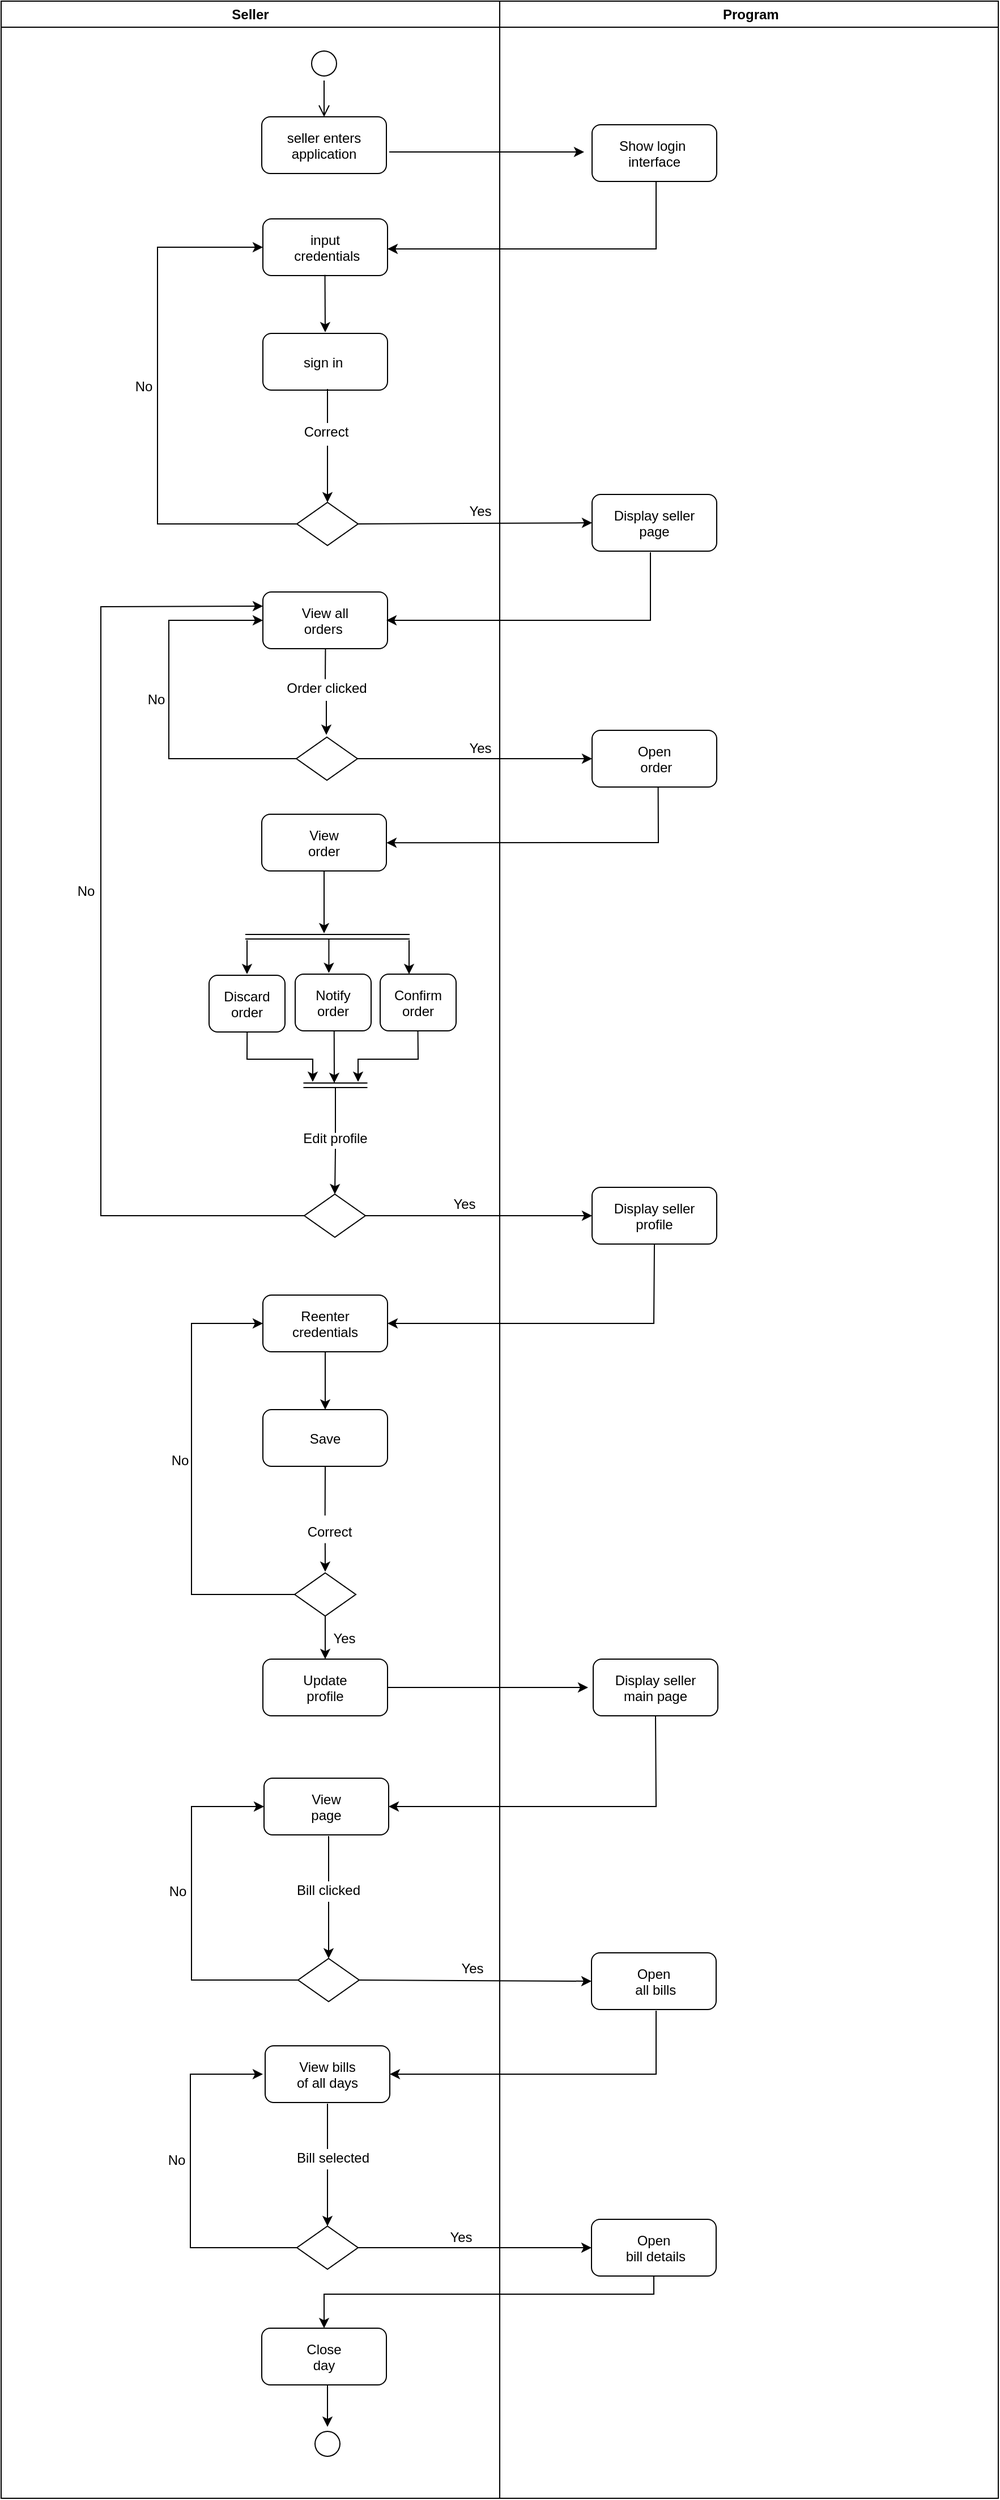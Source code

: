 <mxfile version="17.5.0" type="device"><diagram name="Page-1" id="e7e014a7-5840-1c2e-5031-d8a46d1fe8dd"><mxGraphModel dx="716" dy="377" grid="1" gridSize="10" guides="1" tooltips="1" connect="1" arrows="1" fold="1" page="1" pageScale="1" pageWidth="1169" pageHeight="826" background="none" math="0" shadow="0"><root><mxCell id="0"/><mxCell id="1" parent="0"/><mxCell id="xSm_11VZfhnSOHCc_txF-41" value="Seller" style="swimlane;whiteSpace=wrap" vertex="1" parent="1"><mxGeometry x="1052" y="128" width="440" height="2202" as="geometry"/></mxCell><mxCell id="xSm_11VZfhnSOHCc_txF-42" value="" style="ellipse;shape=startState;" vertex="1" parent="xSm_11VZfhnSOHCc_txF-41"><mxGeometry x="270" y="40" width="30" height="30" as="geometry"/></mxCell><mxCell id="xSm_11VZfhnSOHCc_txF-43" value="" style="edgeStyle=elbowEdgeStyle;elbow=horizontal;verticalAlign=bottom;endArrow=open;endSize=8;endFill=1;rounded=0" edge="1" parent="xSm_11VZfhnSOHCc_txF-41" source="xSm_11VZfhnSOHCc_txF-42" target="xSm_11VZfhnSOHCc_txF-44"><mxGeometry x="100" y="40" as="geometry"><mxPoint x="115" y="110" as="targetPoint"/></mxGeometry></mxCell><mxCell id="xSm_11VZfhnSOHCc_txF-44" value="seller enters&#10;application" style="rounded=1;" vertex="1" parent="xSm_11VZfhnSOHCc_txF-41"><mxGeometry x="230" y="102" width="110" height="50" as="geometry"/></mxCell><mxCell id="xSm_11VZfhnSOHCc_txF-45" value="" style="endArrow=classic;html=1;rounded=0;jumpSize=0;" edge="1" parent="xSm_11VZfhnSOHCc_txF-41"><mxGeometry width="50" height="50" relative="1" as="geometry"><mxPoint x="342.5" y="133" as="sourcePoint"/><mxPoint x="514.5" y="133" as="targetPoint"/></mxGeometry></mxCell><mxCell id="xSm_11VZfhnSOHCc_txF-46" value="input&#10; credentials" style="rounded=1;" vertex="1" parent="xSm_11VZfhnSOHCc_txF-41"><mxGeometry x="231" y="192" width="110" height="50" as="geometry"/></mxCell><mxCell id="xSm_11VZfhnSOHCc_txF-50" value="View all&#10;orders " style="rounded=1;" vertex="1" parent="xSm_11VZfhnSOHCc_txF-41"><mxGeometry x="231" y="521" width="110" height="50" as="geometry"/></mxCell><mxCell id="xSm_11VZfhnSOHCc_txF-51" value="" style="rhombus;whiteSpace=wrap;html=1;rounded=0;" vertex="1" parent="xSm_11VZfhnSOHCc_txF-41"><mxGeometry x="260.5" y="649" width="54" height="38" as="geometry"/></mxCell><mxCell id="xSm_11VZfhnSOHCc_txF-52" value="Order clicked" style="text;html=1;strokeColor=none;fillColor=none;align=center;verticalAlign=middle;whiteSpace=wrap;rounded=0;" vertex="1" parent="xSm_11VZfhnSOHCc_txF-41"><mxGeometry x="204" y="591" width="167" height="30" as="geometry"/></mxCell><mxCell id="xSm_11VZfhnSOHCc_txF-59" value="View &#10;order" style="rounded=1;" vertex="1" parent="xSm_11VZfhnSOHCc_txF-41"><mxGeometry x="230" y="717" width="110" height="50" as="geometry"/></mxCell><mxCell id="xSm_11VZfhnSOHCc_txF-62" value="Reenter&#10;credentials" style="rounded=1;" vertex="1" parent="xSm_11VZfhnSOHCc_txF-41"><mxGeometry x="231" y="1141" width="110" height="50" as="geometry"/></mxCell><mxCell id="xSm_11VZfhnSOHCc_txF-67" value="Correct" style="text;html=1;strokeColor=none;fillColor=none;align=center;verticalAlign=middle;whiteSpace=wrap;rounded=0;" vertex="1" parent="xSm_11VZfhnSOHCc_txF-41"><mxGeometry x="160" y="1335" width="260" height="30" as="geometry"/></mxCell><mxCell id="xSm_11VZfhnSOHCc_txF-68" value="" style="rhombus;whiteSpace=wrap;html=1;rounded=0;" vertex="1" parent="xSm_11VZfhnSOHCc_txF-41"><mxGeometry x="267.5" y="1052" width="54" height="38" as="geometry"/></mxCell><mxCell id="xSm_11VZfhnSOHCc_txF-71" value="" style="rhombus;whiteSpace=wrap;html=1;rounded=0;" vertex="1" parent="xSm_11VZfhnSOHCc_txF-41"><mxGeometry x="259" y="1386" width="54" height="38" as="geometry"/></mxCell><mxCell id="xSm_11VZfhnSOHCc_txF-86" value="" style="ellipse;shape=startState;" vertex="1" parent="xSm_11VZfhnSOHCc_txF-41"><mxGeometry x="273" y="2139" width="30" height="30" as="geometry"/></mxCell><mxCell id="xSm_11VZfhnSOHCc_txF-135" value="" style="rhombus;whiteSpace=wrap;html=1;rounded=0;" vertex="1" parent="xSm_11VZfhnSOHCc_txF-41"><mxGeometry x="261" y="442" width="54" height="38" as="geometry"/></mxCell><mxCell id="xSm_11VZfhnSOHCc_txF-138" value="Correct" style="text;html=1;strokeColor=none;fillColor=none;align=center;verticalAlign=middle;whiteSpace=wrap;rounded=0;" vertex="1" parent="xSm_11VZfhnSOHCc_txF-41"><mxGeometry x="257" y="365" width="60" height="30" as="geometry"/></mxCell><mxCell id="xSm_11VZfhnSOHCc_txF-143" value="" style="endArrow=classic;html=1;rounded=0;exitX=0;exitY=0.5;exitDx=0;exitDy=0;entryX=0;entryY=0.5;entryDx=0;entryDy=0;" edge="1" parent="xSm_11VZfhnSOHCc_txF-41" source="xSm_11VZfhnSOHCc_txF-135" target="xSm_11VZfhnSOHCc_txF-46"><mxGeometry width="50" height="50" relative="1" as="geometry"><mxPoint x="248" y="462" as="sourcePoint"/><mxPoint x="138" y="212" as="targetPoint"/><Array as="points"><mxPoint x="138" y="461"/><mxPoint x="138" y="217"/></Array></mxGeometry></mxCell><mxCell id="xSm_11VZfhnSOHCc_txF-107" value="" style="endArrow=none;html=1;rounded=0;jumpSize=0;entryX=0.52;entryY=1.043;entryDx=0;entryDy=0;entryPerimeter=0;" edge="1" parent="xSm_11VZfhnSOHCc_txF-41"><mxGeometry width="50" height="50" relative="1" as="geometry"><mxPoint x="286.02" y="597.85" as="sourcePoint"/><mxPoint x="286.22" y="571.0" as="targetPoint"/></mxGeometry></mxCell><mxCell id="xSm_11VZfhnSOHCc_txF-147" value="" style="endArrow=classic;html=1;rounded=0;exitX=0;exitY=0.5;exitDx=0;exitDy=0;entryX=0;entryY=0.5;entryDx=0;entryDy=0;" edge="1" parent="xSm_11VZfhnSOHCc_txF-41" source="xSm_11VZfhnSOHCc_txF-51" target="xSm_11VZfhnSOHCc_txF-50"><mxGeometry width="50" height="50" relative="1" as="geometry"><mxPoint x="428" y="572" as="sourcePoint"/><mxPoint x="148" y="542" as="targetPoint"/><Array as="points"><mxPoint x="148" y="668"/><mxPoint x="148" y="546"/></Array></mxGeometry></mxCell><mxCell id="xSm_11VZfhnSOHCc_txF-169" value="" style="endArrow=classic;html=1;rounded=0;exitX=0;exitY=0.5;exitDx=0;exitDy=0;entryX=0;entryY=0.25;entryDx=0;entryDy=0;" edge="1" parent="xSm_11VZfhnSOHCc_txF-41" source="xSm_11VZfhnSOHCc_txF-68" target="xSm_11VZfhnSOHCc_txF-50"><mxGeometry width="50" height="50" relative="1" as="geometry"><mxPoint x="238" y="1082" as="sourcePoint"/><mxPoint x="88" y="552" as="targetPoint"/><Array as="points"><mxPoint x="88" y="1071"/><mxPoint x="88" y="534"/></Array></mxGeometry></mxCell><mxCell id="xSm_11VZfhnSOHCc_txF-93" value="Save" style="rounded=1;" vertex="1" parent="xSm_11VZfhnSOHCc_txF-41"><mxGeometry x="231" y="1242" width="110" height="50" as="geometry"/></mxCell><mxCell id="xSm_11VZfhnSOHCc_txF-172" value="" style="endArrow=classic;html=1;rounded=0;exitX=0.5;exitY=1;exitDx=0;exitDy=0;entryX=0.5;entryY=0;entryDx=0;entryDy=0;" edge="1" parent="xSm_11VZfhnSOHCc_txF-41" source="xSm_11VZfhnSOHCc_txF-62" target="xSm_11VZfhnSOHCc_txF-93"><mxGeometry width="50" height="50" relative="1" as="geometry"><mxPoint x="418" y="1252" as="sourcePoint"/><mxPoint x="468" y="1202" as="targetPoint"/></mxGeometry></mxCell><mxCell id="xSm_11VZfhnSOHCc_txF-174" value="" style="endArrow=none;html=1;rounded=0;entryX=0.5;entryY=1;entryDx=0;entryDy=0;exitX=0.484;exitY=0.014;exitDx=0;exitDy=0;exitPerimeter=0;" edge="1" parent="xSm_11VZfhnSOHCc_txF-41" source="xSm_11VZfhnSOHCc_txF-67" target="xSm_11VZfhnSOHCc_txF-93"><mxGeometry width="50" height="50" relative="1" as="geometry"><mxPoint x="318" y="1422" as="sourcePoint"/><mxPoint x="368" y="1372" as="targetPoint"/></mxGeometry></mxCell><mxCell id="xSm_11VZfhnSOHCc_txF-175" value="" style="endArrow=classic;html=1;rounded=0;exitX=0;exitY=0.5;exitDx=0;exitDy=0;entryX=0;entryY=0.5;entryDx=0;entryDy=0;" edge="1" parent="xSm_11VZfhnSOHCc_txF-41" source="xSm_11VZfhnSOHCc_txF-71" target="xSm_11VZfhnSOHCc_txF-62"><mxGeometry width="50" height="50" relative="1" as="geometry"><mxPoint x="248" y="1402" as="sourcePoint"/><mxPoint x="168" y="1162" as="targetPoint"/><Array as="points"><mxPoint x="168" y="1405"/><mxPoint x="168" y="1166"/></Array></mxGeometry></mxCell><mxCell id="xSm_11VZfhnSOHCc_txF-95" value="Update&#10;profile" style="rounded=1;" vertex="1" parent="xSm_11VZfhnSOHCc_txF-41"><mxGeometry x="231" y="1462" width="110" height="50" as="geometry"/></mxCell><mxCell id="xSm_11VZfhnSOHCc_txF-177" value="" style="endArrow=classic;html=1;rounded=0;exitX=0.5;exitY=1;exitDx=0;exitDy=0;entryX=0.5;entryY=0;entryDx=0;entryDy=0;" edge="1" parent="xSm_11VZfhnSOHCc_txF-41" source="xSm_11VZfhnSOHCc_txF-71" target="xSm_11VZfhnSOHCc_txF-95"><mxGeometry width="50" height="50" relative="1" as="geometry"><mxPoint x="458" y="1542" as="sourcePoint"/><mxPoint x="508" y="1492" as="targetPoint"/></mxGeometry></mxCell><mxCell id="xSm_11VZfhnSOHCc_txF-187" value="" style="rhombus;whiteSpace=wrap;html=1;rounded=0;" vertex="1" parent="xSm_11VZfhnSOHCc_txF-41"><mxGeometry x="262" y="1726" width="54" height="38" as="geometry"/></mxCell><mxCell id="xSm_11VZfhnSOHCc_txF-205" value="View bills&#10;of all days" style="rounded=1;" vertex="1" parent="xSm_11VZfhnSOHCc_txF-41"><mxGeometry x="233" y="1803" width="110" height="50" as="geometry"/></mxCell><mxCell id="xSm_11VZfhnSOHCc_txF-214" value="Close&#10;day" style="rounded=1;" vertex="1" parent="xSm_11VZfhnSOHCc_txF-41"><mxGeometry x="230" y="2052" width="110" height="50" as="geometry"/></mxCell><mxCell id="xSm_11VZfhnSOHCc_txF-87" value=" Program" style="swimlane;whiteSpace=wrap;startSize=23;" vertex="1" parent="1"><mxGeometry x="1492" y="128" width="440" height="2202" as="geometry"/></mxCell><mxCell id="xSm_11VZfhnSOHCc_txF-88" value="Show login &#10;interface" style="rounded=1;" vertex="1" parent="xSm_11VZfhnSOHCc_txF-87"><mxGeometry x="81.5" y="109" width="110" height="50" as="geometry"/></mxCell><mxCell id="xSm_11VZfhnSOHCc_txF-89" value="" style="endArrow=classic;html=1;rounded=0;jumpSize=0;edgeStyle=orthogonalEdgeStyle;entryX=1;entryY=0.53;entryDx=0;entryDy=0;entryPerimeter=0;" edge="1" parent="xSm_11VZfhnSOHCc_txF-87" target="xSm_11VZfhnSOHCc_txF-46"><mxGeometry width="50" height="50" relative="1" as="geometry"><mxPoint x="147.5" y="159" as="sourcePoint"/><mxPoint x="-89" y="219" as="targetPoint"/><Array as="points"><mxPoint x="138" y="159"/><mxPoint x="138" y="219"/></Array></mxGeometry></mxCell><mxCell id="xSm_11VZfhnSOHCc_txF-90" value="Display seller&#10;page" style="rounded=1;" vertex="1" parent="xSm_11VZfhnSOHCc_txF-87"><mxGeometry x="81.5" y="435" width="110" height="50" as="geometry"/></mxCell><mxCell id="xSm_11VZfhnSOHCc_txF-179" value="Display seller&#10;main page" style="rounded=1;" vertex="1" parent="xSm_11VZfhnSOHCc_txF-87"><mxGeometry x="82.5" y="1462" width="110" height="50" as="geometry"/></mxCell><mxCell id="xSm_11VZfhnSOHCc_txF-180" style="edgeStyle=orthogonalEdgeStyle;rounded=0;orthogonalLoop=1;jettySize=auto;html=1;exitX=0.5;exitY=1;exitDx=0;exitDy=0;" edge="1" parent="xSm_11VZfhnSOHCc_txF-87" source="xSm_11VZfhnSOHCc_txF-179" target="xSm_11VZfhnSOHCc_txF-179"><mxGeometry relative="1" as="geometry"/></mxCell><mxCell id="xSm_11VZfhnSOHCc_txF-188" value="Open&#10; all bills" style="rounded=1;" vertex="1" parent="xSm_11VZfhnSOHCc_txF-87"><mxGeometry x="81" y="1721" width="110" height="50" as="geometry"/></mxCell><mxCell id="xSm_11VZfhnSOHCc_txF-209" value="Open&#10; bill details" style="rounded=1;" vertex="1" parent="xSm_11VZfhnSOHCc_txF-87"><mxGeometry x="81" y="1956" width="110" height="50" as="geometry"/></mxCell><mxCell id="xSm_11VZfhnSOHCc_txF-96" value="" style="endArrow=classic;html=1;rounded=0;jumpSize=0;exitX=0.516;exitY=0.987;exitDx=0;exitDy=0;exitPerimeter=0;" edge="1" parent="1"><mxGeometry width="50" height="50" relative="1" as="geometry"><mxPoint x="1337.76" y="369.35" as="sourcePoint"/><mxPoint x="1338" y="420" as="targetPoint"/></mxGeometry></mxCell><mxCell id="xSm_11VZfhnSOHCc_txF-103" value="" style="endArrow=classic;html=1;rounded=0;jumpSize=0;entryX=0.991;entryY=0.6;entryDx=0;entryDy=0;entryPerimeter=0;" edge="1" parent="1"><mxGeometry width="50" height="50" relative="1" as="geometry"><mxPoint x="1625" y="614" as="sourcePoint"/><mxPoint x="1392.01" y="674" as="targetPoint"/><Array as="points"><mxPoint x="1625" y="674"/></Array></mxGeometry></mxCell><mxCell id="xSm_11VZfhnSOHCc_txF-106" value="" style="endArrow=classic;html=1;rounded=0;jumpSize=0;entryX=0.5;entryY=0;entryDx=0;entryDy=0;" edge="1" parent="1"><mxGeometry width="50" height="50" relative="1" as="geometry"><mxPoint x="1339" y="745" as="sourcePoint"/><mxPoint x="1339.0" y="775" as="targetPoint"/></mxGeometry></mxCell><mxCell id="xSm_11VZfhnSOHCc_txF-108" value="" style="endArrow=classic;html=1;rounded=0;jumpSize=0;exitX=1;exitY=0.5;exitDx=0;exitDy=0;entryX=0;entryY=0.5;entryDx=0;entryDy=0;" edge="1" parent="1" source="xSm_11VZfhnSOHCc_txF-51" target="xSm_11VZfhnSOHCc_txF-145"><mxGeometry width="50" height="50" relative="1" as="geometry"><mxPoint x="1452" y="870" as="sourcePoint"/><mxPoint x="1571.3" y="909.05" as="targetPoint"/></mxGeometry></mxCell><mxCell id="xSm_11VZfhnSOHCc_txF-109" value="" style="endArrow=classic;html=1;rounded=0;jumpSize=0;entryX=0.991;entryY=0.463;entryDx=0;entryDy=0;entryPerimeter=0;exitX=0.53;exitY=0.995;exitDx=0;exitDy=0;exitPerimeter=0;" edge="1" parent="1"><mxGeometry width="50" height="50" relative="1" as="geometry"><mxPoint x="1631.8" y="820.75" as="sourcePoint"/><mxPoint x="1392.01" y="870.15" as="targetPoint"/><Array as="points"><mxPoint x="1632" y="870"/></Array></mxGeometry></mxCell><mxCell id="xSm_11VZfhnSOHCc_txF-120" value="" style="endArrow=classic;html=1;rounded=0;jumpSize=0;exitX=0.469;exitY=1.093;exitDx=0;exitDy=0;exitPerimeter=0;" edge="1" parent="1"><mxGeometry width="50" height="50" relative="1" as="geometry"><mxPoint x="1337.94" y="1487.79" as="sourcePoint"/><mxPoint x="1338" y="1513" as="targetPoint"/></mxGeometry></mxCell><mxCell id="xSm_11VZfhnSOHCc_txF-133" value="sign in " style="rounded=1;" vertex="1" parent="1"><mxGeometry x="1283" y="421" width="110" height="50" as="geometry"/></mxCell><mxCell id="xSm_11VZfhnSOHCc_txF-134" value="" style="endArrow=classic;html=1;rounded=0;jumpSize=0;entryX=0.5;entryY=0;entryDx=0;entryDy=0;" edge="1" parent="1" target="xSm_11VZfhnSOHCc_txF-135"><mxGeometry width="50" height="50" relative="1" as="geometry"><mxPoint x="1340" y="520" as="sourcePoint"/><mxPoint x="1340" y="520" as="targetPoint"/></mxGeometry></mxCell><mxCell id="xSm_11VZfhnSOHCc_txF-140" value="" style="endArrow=none;html=1;rounded=0;" edge="1" parent="1"><mxGeometry width="50" height="50" relative="1" as="geometry"><mxPoint x="1340" y="470" as="sourcePoint"/><mxPoint x="1340" y="500" as="targetPoint"/></mxGeometry></mxCell><mxCell id="xSm_11VZfhnSOHCc_txF-141" value="" style="endArrow=classic;html=1;rounded=0;exitX=1;exitY=0.5;exitDx=0;exitDy=0;entryX=0;entryY=0.5;entryDx=0;entryDy=0;" edge="1" parent="1" source="xSm_11VZfhnSOHCc_txF-135" target="xSm_11VZfhnSOHCc_txF-90"><mxGeometry width="50" height="50" relative="1" as="geometry"><mxPoint x="1630" y="520" as="sourcePoint"/><mxPoint x="1520" y="600" as="targetPoint"/></mxGeometry></mxCell><mxCell id="xSm_11VZfhnSOHCc_txF-142" value="Yes" style="text;html=1;strokeColor=none;fillColor=none;align=center;verticalAlign=middle;whiteSpace=wrap;rounded=0;" vertex="1" parent="1"><mxGeometry x="1445" y="563" width="60" height="30" as="geometry"/></mxCell><mxCell id="xSm_11VZfhnSOHCc_txF-144" value="No" style="text;html=1;strokeColor=none;fillColor=none;align=center;verticalAlign=middle;whiteSpace=wrap;rounded=0;" vertex="1" parent="1"><mxGeometry x="1148" y="453" width="60" height="30" as="geometry"/></mxCell><mxCell id="xSm_11VZfhnSOHCc_txF-145" value="Open&#10;  order " style="rounded=1;" vertex="1" parent="1"><mxGeometry x="1573.5" y="771" width="110" height="50" as="geometry"/></mxCell><mxCell id="xSm_11VZfhnSOHCc_txF-146" value="Yes" style="text;html=1;strokeColor=none;fillColor=none;align=center;verticalAlign=middle;whiteSpace=wrap;rounded=0;" vertex="1" parent="1"><mxGeometry x="1445" y="772" width="60" height="30" as="geometry"/></mxCell><mxCell id="xSm_11VZfhnSOHCc_txF-148" value="No" style="text;html=1;strokeColor=none;fillColor=none;align=center;verticalAlign=middle;whiteSpace=wrap;rounded=0;" vertex="1" parent="1"><mxGeometry x="1159" y="729" width="60" height="30" as="geometry"/></mxCell><mxCell id="xSm_11VZfhnSOHCc_txF-149" value="" style="shape=link;html=1;rounded=0;jumpSize=0;" edge="1" parent="1"><mxGeometry width="100" relative="1" as="geometry"><mxPoint x="1267.5" y="953" as="sourcePoint"/><mxPoint x="1412.5" y="953" as="targetPoint"/></mxGeometry></mxCell><mxCell id="xSm_11VZfhnSOHCc_txF-150" value="" style="endArrow=classic;html=1;rounded=0;jumpSize=0;" edge="1" parent="1"><mxGeometry width="50" height="50" relative="1" as="geometry"><mxPoint x="1341.22" y="955" as="sourcePoint"/><mxPoint x="1341.22" y="985" as="targetPoint"/></mxGeometry></mxCell><mxCell id="xSm_11VZfhnSOHCc_txF-151" value="Notify&#10;order" style="rounded=1;" vertex="1" parent="1"><mxGeometry x="1311.5" y="986" width="67" height="50" as="geometry"/></mxCell><mxCell id="xSm_11VZfhnSOHCc_txF-152" value="" style="endArrow=classic;html=1;rounded=0;jumpSize=0;exitX=0.519;exitY=1.047;exitDx=0;exitDy=0;exitPerimeter=0;" edge="1" parent="1"><mxGeometry width="50" height="50" relative="1" as="geometry"><mxPoint x="1419.773" y="1036.35" as="sourcePoint"/><mxPoint x="1367" y="1081" as="targetPoint"/><Array as="points"><mxPoint x="1420" y="1061"/><mxPoint x="1367" y="1061"/></Array></mxGeometry></mxCell><mxCell id="xSm_11VZfhnSOHCc_txF-153" value="" style="shape=link;html=1;rounded=0;jumpSize=0;" edge="1" parent="1"><mxGeometry width="100" relative="1" as="geometry"><mxPoint x="1318.75" y="1084" as="sourcePoint"/><mxPoint x="1375.25" y="1084" as="targetPoint"/></mxGeometry></mxCell><mxCell id="xSm_11VZfhnSOHCc_txF-154" value="" style="endArrow=classic;html=1;rounded=0;jumpSize=0;" edge="1" parent="1"><mxGeometry width="50" height="50" relative="1" as="geometry"><mxPoint x="1269" y="956" as="sourcePoint"/><mxPoint x="1269" y="986" as="targetPoint"/></mxGeometry></mxCell><mxCell id="xSm_11VZfhnSOHCc_txF-155" value="" style="endArrow=classic;html=1;rounded=0;jumpSize=0;" edge="1" parent="1"><mxGeometry width="50" height="50" relative="1" as="geometry"><mxPoint x="1412" y="956" as="sourcePoint"/><mxPoint x="1412" y="986" as="targetPoint"/></mxGeometry></mxCell><mxCell id="xSm_11VZfhnSOHCc_txF-156" value="" style="endArrow=classic;html=1;rounded=0;jumpSize=0;exitX=0.479;exitY=1.047;exitDx=0;exitDy=0;exitPerimeter=0;" edge="1" parent="1"><mxGeometry width="50" height="50" relative="1" as="geometry"><mxPoint x="1269.093" y="1036.35" as="sourcePoint"/><mxPoint x="1327" y="1081" as="targetPoint"/><Array as="points"><mxPoint x="1269" y="1061"/><mxPoint x="1327" y="1061"/></Array></mxGeometry></mxCell><mxCell id="xSm_11VZfhnSOHCc_txF-157" value="" style="endArrow=classic;html=1;rounded=0;jumpSize=0;exitX=0.528;exitY=1.029;exitDx=0;exitDy=0;exitPerimeter=0;" edge="1" parent="1"><mxGeometry width="50" height="50" relative="1" as="geometry"><mxPoint x="1345.876" y="1036.45" as="sourcePoint"/><mxPoint x="1346" y="1082.0" as="targetPoint"/></mxGeometry></mxCell><mxCell id="xSm_11VZfhnSOHCc_txF-159" value="" style="endArrow=classic;html=1;rounded=0;exitX=0.5;exitY=1;exitDx=0;exitDy=0;" edge="1" parent="1" source="xSm_11VZfhnSOHCc_txF-59"><mxGeometry width="50" height="50" relative="1" as="geometry"><mxPoint x="1380" y="970" as="sourcePoint"/><mxPoint x="1337" y="950" as="targetPoint"/></mxGeometry></mxCell><mxCell id="xSm_11VZfhnSOHCc_txF-160" value="Confirm&#10;order" style="rounded=1;" vertex="1" parent="1"><mxGeometry x="1386.5" y="986" width="67" height="50" as="geometry"/></mxCell><mxCell id="xSm_11VZfhnSOHCc_txF-161" value="Discard &#10;order" style="rounded=1;" vertex="1" parent="1"><mxGeometry x="1235.5" y="987" width="67" height="50" as="geometry"/></mxCell><mxCell id="xSm_11VZfhnSOHCc_txF-162" value="" style="endArrow=classic;html=1;rounded=0;entryX=0.5;entryY=0;entryDx=0;entryDy=0;" edge="1" parent="1" target="xSm_11VZfhnSOHCc_txF-68"><mxGeometry width="50" height="50" relative="1" as="geometry"><mxPoint x="1347" y="1140" as="sourcePoint"/><mxPoint x="1440" y="1130" as="targetPoint"/></mxGeometry></mxCell><mxCell id="xSm_11VZfhnSOHCc_txF-163" value="Edit profile" style="text;html=1;strokeColor=none;fillColor=none;align=center;verticalAlign=middle;whiteSpace=wrap;rounded=0;" vertex="1" parent="1"><mxGeometry x="1317" y="1116" width="60" height="30" as="geometry"/></mxCell><mxCell id="xSm_11VZfhnSOHCc_txF-165" value="" style="endArrow=none;html=1;rounded=0;" edge="1" parent="1"><mxGeometry width="50" height="50" relative="1" as="geometry"><mxPoint x="1347" y="1126" as="sourcePoint"/><mxPoint x="1347" y="1086" as="targetPoint"/></mxGeometry></mxCell><mxCell id="xSm_11VZfhnSOHCc_txF-166" value="Display seller&#10;profile" style="rounded=1;" vertex="1" parent="1"><mxGeometry x="1573.5" y="1174" width="110" height="50" as="geometry"/></mxCell><mxCell id="xSm_11VZfhnSOHCc_txF-167" value="" style="endArrow=classic;html=1;rounded=0;entryX=0;entryY=0.5;entryDx=0;entryDy=0;exitX=1;exitY=0.5;exitDx=0;exitDy=0;" edge="1" parent="1" source="xSm_11VZfhnSOHCc_txF-68" target="xSm_11VZfhnSOHCc_txF-166"><mxGeometry width="50" height="50" relative="1" as="geometry"><mxPoint x="1380" y="1200" as="sourcePoint"/><mxPoint x="1550" y="1040" as="targetPoint"/></mxGeometry></mxCell><mxCell id="xSm_11VZfhnSOHCc_txF-168" value="Yes" style="text;html=1;strokeColor=none;fillColor=none;align=center;verticalAlign=middle;whiteSpace=wrap;rounded=0;" vertex="1" parent="1"><mxGeometry x="1431" y="1174" width="60" height="30" as="geometry"/></mxCell><mxCell id="xSm_11VZfhnSOHCc_txF-170" value="No" style="text;html=1;strokeColor=none;fillColor=none;align=center;verticalAlign=middle;whiteSpace=wrap;rounded=0;" vertex="1" parent="1"><mxGeometry x="1097" y="898" width="60" height="30" as="geometry"/></mxCell><mxCell id="xSm_11VZfhnSOHCc_txF-171" value="" style="endArrow=classic;html=1;rounded=0;exitX=0.5;exitY=1;exitDx=0;exitDy=0;entryX=1;entryY=0.5;entryDx=0;entryDy=0;" edge="1" parent="1" source="xSm_11VZfhnSOHCc_txF-166" target="xSm_11VZfhnSOHCc_txF-62"><mxGeometry width="50" height="50" relative="1" as="geometry"><mxPoint x="1440" y="1280" as="sourcePoint"/><mxPoint x="1490" y="1230" as="targetPoint"/><Array as="points"><mxPoint x="1628" y="1294"/></Array></mxGeometry></mxCell><mxCell id="xSm_11VZfhnSOHCc_txF-176" value="No" style="text;html=1;strokeColor=none;fillColor=none;align=center;verticalAlign=middle;whiteSpace=wrap;rounded=0;" vertex="1" parent="1"><mxGeometry x="1180" y="1400" width="60" height="30" as="geometry"/></mxCell><mxCell id="xSm_11VZfhnSOHCc_txF-178" value="Yes" style="text;html=1;strokeColor=none;fillColor=none;align=center;verticalAlign=middle;whiteSpace=wrap;rounded=0;" vertex="1" parent="1"><mxGeometry x="1325" y="1557" width="60" height="30" as="geometry"/></mxCell><mxCell id="xSm_11VZfhnSOHCc_txF-181" value="" style="endArrow=classic;html=1;rounded=0;exitX=1;exitY=0.5;exitDx=0;exitDy=0;" edge="1" parent="1" source="xSm_11VZfhnSOHCc_txF-95"><mxGeometry width="50" height="50" relative="1" as="geometry"><mxPoint x="1430" y="1700" as="sourcePoint"/><mxPoint x="1570" y="1615" as="targetPoint"/></mxGeometry></mxCell><mxCell id="xSm_11VZfhnSOHCc_txF-182" value="View&#10;page" style="rounded=1;" vertex="1" parent="1"><mxGeometry x="1284" y="1695" width="110" height="50" as="geometry"/></mxCell><mxCell id="xSm_11VZfhnSOHCc_txF-183" value="" style="endArrow=classic;html=1;rounded=0;entryX=1;entryY=0.5;entryDx=0;entryDy=0;exitX=0.5;exitY=1;exitDx=0;exitDy=0;" edge="1" parent="1" source="xSm_11VZfhnSOHCc_txF-179" target="xSm_11VZfhnSOHCc_txF-182"><mxGeometry width="50" height="50" relative="1" as="geometry"><mxPoint x="1640" y="1660" as="sourcePoint"/><mxPoint x="1480" y="1650" as="targetPoint"/><Array as="points"><mxPoint x="1630" y="1720"/></Array></mxGeometry></mxCell><mxCell id="xSm_11VZfhnSOHCc_txF-184" value="" style="endArrow=none;html=1;rounded=0;" edge="1" parent="1"><mxGeometry width="50" height="50" relative="1" as="geometry"><mxPoint x="1341" y="1746" as="sourcePoint"/><mxPoint x="1341" y="1786" as="targetPoint"/></mxGeometry></mxCell><mxCell id="xSm_11VZfhnSOHCc_txF-185" value="" style="endArrow=classic;html=1;rounded=0;" edge="1" parent="1"><mxGeometry width="50" height="50" relative="1" as="geometry"><mxPoint x="1341" y="1804" as="sourcePoint"/><mxPoint x="1341" y="1854" as="targetPoint"/></mxGeometry></mxCell><mxCell id="xSm_11VZfhnSOHCc_txF-186" value="Bill clicked" style="text;html=1;strokeColor=none;fillColor=none;align=center;verticalAlign=middle;whiteSpace=wrap;rounded=0;" vertex="1" parent="1"><mxGeometry x="1311" y="1779" width="60" height="30" as="geometry"/></mxCell><mxCell id="xSm_11VZfhnSOHCc_txF-189" value="" style="endArrow=classic;html=1;rounded=0;exitX=1;exitY=0.5;exitDx=0;exitDy=0;entryX=0;entryY=0.5;entryDx=0;entryDy=0;" edge="1" parent="1" source="xSm_11VZfhnSOHCc_txF-187" target="xSm_11VZfhnSOHCc_txF-188"><mxGeometry width="50" height="50" relative="1" as="geometry"><mxPoint x="1600" y="1820" as="sourcePoint"/><mxPoint x="1650" y="1770" as="targetPoint"/></mxGeometry></mxCell><mxCell id="xSm_11VZfhnSOHCc_txF-190" value="" style="endArrow=classic;html=1;rounded=0;exitX=0;exitY=0.5;exitDx=0;exitDy=0;entryX=0;entryY=0.5;entryDx=0;entryDy=0;" edge="1" parent="1" source="xSm_11VZfhnSOHCc_txF-187" target="xSm_11VZfhnSOHCc_txF-182"><mxGeometry width="50" height="50" relative="1" as="geometry"><mxPoint x="1530" y="1820" as="sourcePoint"/><mxPoint x="1220" y="1720" as="targetPoint"/><Array as="points"><mxPoint x="1220" y="1873"/><mxPoint x="1220" y="1720"/></Array></mxGeometry></mxCell><mxCell id="xSm_11VZfhnSOHCc_txF-191" value="No" style="text;html=1;strokeColor=none;fillColor=none;align=center;verticalAlign=middle;whiteSpace=wrap;rounded=0;" vertex="1" parent="1"><mxGeometry x="1178" y="1780" width="60" height="30" as="geometry"/></mxCell><mxCell id="xSm_11VZfhnSOHCc_txF-192" value="Yes" style="text;html=1;strokeColor=none;fillColor=none;align=center;verticalAlign=middle;whiteSpace=wrap;rounded=0;" vertex="1" parent="1"><mxGeometry x="1438" y="1848" width="60" height="30" as="geometry"/></mxCell><mxCell id="xSm_11VZfhnSOHCc_txF-193" value="" style="rhombus;whiteSpace=wrap;html=1;rounded=0;" vertex="1" parent="1"><mxGeometry x="1313" y="2090" width="54" height="38" as="geometry"/></mxCell><mxCell id="xSm_11VZfhnSOHCc_txF-194" value="" style="endArrow=none;html=1;rounded=0;" edge="1" parent="1"><mxGeometry width="50" height="50" relative="1" as="geometry"><mxPoint x="1340" y="1982" as="sourcePoint"/><mxPoint x="1340" y="2022" as="targetPoint"/></mxGeometry></mxCell><mxCell id="xSm_11VZfhnSOHCc_txF-195" value="" style="endArrow=classic;html=1;rounded=0;" edge="1" parent="1"><mxGeometry width="50" height="50" relative="1" as="geometry"><mxPoint x="1340" y="2040" as="sourcePoint"/><mxPoint x="1340" y="2090" as="targetPoint"/></mxGeometry></mxCell><mxCell id="xSm_11VZfhnSOHCc_txF-196" value="Bill selected" style="text;html=1;strokeColor=none;fillColor=none;align=center;verticalAlign=middle;whiteSpace=wrap;rounded=0;" vertex="1" parent="1"><mxGeometry x="1290" y="2015" width="110" height="30" as="geometry"/></mxCell><mxCell id="xSm_11VZfhnSOHCc_txF-197" value="" style="endArrow=classic;html=1;rounded=0;exitX=0;exitY=0.5;exitDx=0;exitDy=0;entryX=0;entryY=0.5;entryDx=0;entryDy=0;" edge="1" parent="1" source="xSm_11VZfhnSOHCc_txF-193"><mxGeometry width="50" height="50" relative="1" as="geometry"><mxPoint x="1529" y="2056" as="sourcePoint"/><mxPoint x="1283" y="1956" as="targetPoint"/><Array as="points"><mxPoint x="1219" y="2109"/><mxPoint x="1219" y="1956"/></Array></mxGeometry></mxCell><mxCell id="xSm_11VZfhnSOHCc_txF-206" value="No" style="text;html=1;strokeColor=none;fillColor=none;align=center;verticalAlign=middle;whiteSpace=wrap;rounded=0;" vertex="1" parent="1"><mxGeometry x="1177" y="2017" width="60" height="30" as="geometry"/></mxCell><mxCell id="xSm_11VZfhnSOHCc_txF-208" value="" style="endArrow=classic;html=1;rounded=0;entryX=1;entryY=0.5;entryDx=0;entryDy=0;" edge="1" parent="1" target="xSm_11VZfhnSOHCc_txF-205"><mxGeometry width="50" height="50" relative="1" as="geometry"><mxPoint x="1630" y="1900" as="sourcePoint"/><mxPoint x="1640" y="1980" as="targetPoint"/><Array as="points"><mxPoint x="1630" y="1956"/></Array></mxGeometry></mxCell><mxCell id="xSm_11VZfhnSOHCc_txF-211" value="" style="endArrow=classic;html=1;rounded=0;exitX=1;exitY=0.5;exitDx=0;exitDy=0;entryX=0;entryY=0.5;entryDx=0;entryDy=0;" edge="1" parent="1" source="xSm_11VZfhnSOHCc_txF-193" target="xSm_11VZfhnSOHCc_txF-209"><mxGeometry width="50" height="50" relative="1" as="geometry"><mxPoint x="1390" y="2080" as="sourcePoint"/><mxPoint x="1440" y="2030" as="targetPoint"/></mxGeometry></mxCell><mxCell id="xSm_11VZfhnSOHCc_txF-212" value="Yes" style="text;html=1;strokeColor=none;fillColor=none;align=center;verticalAlign=middle;whiteSpace=wrap;rounded=0;" vertex="1" parent="1"><mxGeometry x="1428" y="2085" width="60" height="30" as="geometry"/></mxCell><mxCell id="xSm_11VZfhnSOHCc_txF-215" value="" style="endArrow=classic;html=1;rounded=0;entryX=0.5;entryY=0;entryDx=0;entryDy=0;" edge="1" parent="1" target="xSm_11VZfhnSOHCc_txF-86"><mxGeometry width="50" height="50" relative="1" as="geometry"><mxPoint x="1340" y="2230" as="sourcePoint"/><mxPoint x="1390" y="2120" as="targetPoint"/></mxGeometry></mxCell><mxCell id="xSm_11VZfhnSOHCc_txF-216" value="" style="endArrow=classic;html=1;rounded=0;entryX=0.5;entryY=0;entryDx=0;entryDy=0;exitX=0.5;exitY=1;exitDx=0;exitDy=0;" edge="1" parent="1" source="xSm_11VZfhnSOHCc_txF-209" target="xSm_11VZfhnSOHCc_txF-214"><mxGeometry width="50" height="50" relative="1" as="geometry"><mxPoint x="1620" y="2160" as="sourcePoint"/><mxPoint x="1390" y="2120" as="targetPoint"/><Array as="points"><mxPoint x="1628" y="2150"/><mxPoint x="1337" y="2150"/></Array></mxGeometry></mxCell></root></mxGraphModel></diagram></mxfile>